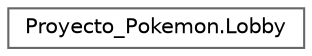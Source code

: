 digraph "Graphical Class Hierarchy"
{
 // INTERACTIVE_SVG=YES
 // LATEX_PDF_SIZE
  bgcolor="transparent";
  edge [fontname=Helvetica,fontsize=10,labelfontname=Helvetica,labelfontsize=10];
  node [fontname=Helvetica,fontsize=10,shape=box,height=0.2,width=0.4];
  rankdir="LR";
  Node0 [id="Node000000",label="Proyecto_Pokemon.Lobby",height=0.2,width=0.4,color="grey40", fillcolor="white", style="filled",URL="$classProyecto__Pokemon_1_1Lobby.html",tooltip="Clase que representa un lobby donde los entrenadores pueden unirse, retirarse, buscar oponentes y ver..."];
}
